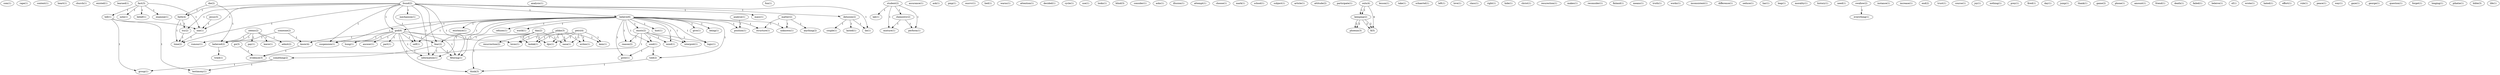 digraph G {
  com [ label="com(1)" ];
  rape [ label="rape(1)" ];
  context [ label="context(1)" ];
  heart [ label="heart(1)" ];
  church [ label="church(1)" ];
  existed [ label="existed(1)" ];
  learned [ label="learned(1)" ];
  someone [ label="someone(2)" ];
  know [ label="know(4)" ];
  believed [ label="believed(2)" ];
  analysis [ label="analysis(1)" ];
  fun [ label="fun(1)" ];
  student [ label="student(2)" ];
  lab [ label="lab(1)" ];
  chemistry [ label="chemistry(2)" ];
  mixture [ label="mixture(1)" ];
  perform [ label="perform(1)" ];
  assurance [ label="assurance(1)" ];
  ask [ label="ask(1)" ];
  pmp [ label="pmp(1)" ];
  ousrvr [ label="ousrvr(1)" ];
  lied [ label="lied(1)" ];
  warns [ label="warns(1)" ];
  attention [ label="attention(1)" ];
  decided [ label="decided(1)" ];
  cycle [ label="cycle(1)" ];
  use [ label="use(1)" ];
  looks [ label="looks(1)" ];
  die [ label="die(2)" ];
  faith [ label="faith(4)" ];
  analyse [ label="analyse(1)" ];
  position [ label="position(1)" ];
  blind [ label="blind(3)" ];
  found [ label="found(2)" ];
  mechanism [ label="mechanism(1)" ];
  believe [ label="believe(6)" ];
  god [ label="god(6)" ];
  self [ label="self(1)" ];
  delusion [ label="delusion(2)" ];
  fear [ label="fear(2)" ];
  lie [ label="lie(1)" ];
  filtering [ label="filtering(1)" ];
  mass [ label="mass(1)" ];
  information [ label="information(1)" ];
  one [ label="one(1)" ];
  try [ label="try(2)" ];
  time [ label="time(2)" ];
  suspension [ label="suspension(1)" ];
  consider [ label="consider(1)" ];
  asks [ label="asks(1)" ];
  illusion [ label="illusion(1)" ];
  hint [ label="hint(1)" ];
  exists [ label="exists(2)" ];
  interpret [ label="interpret(1)" ];
  logic [ label="logic(1)" ];
  used [ label="used(1)" ];
  structure [ label="structure(1)" ];
  give [ label="give(1)" ];
  unknown [ label="unknown(1)" ];
  being [ label="being(1)" ];
  existence [ label="existence(1)" ];
  reason [ label="reason(2)" ];
  grew [ label="grew(1)" ];
  refuses [ label="refuses(1)" ];
  world [ label="world(1)" ];
  mind [ label="mind(1)" ];
  told [ label="told(2)" ];
  attempt [ label="attempt(1)" ];
  choose [ label="choose(1)" ];
  hung [ label="hung(1)" ];
  answer [ label="answer(1)" ];
  part [ label="part(1)" ];
  loves [ label="loves(1)" ];
  think [ label="think(3)" ];
  mark [ label="mark(1)" ];
  school [ label="school(1)" ];
  subject [ label="subject(1)" ];
  article [ label="article(1)" ];
  lasted [ label="lasted(1)" ];
  couple [ label="couple(1)" ];
  matter [ label="matter(2)" ];
  anything [ label="anything(2)" ];
  attitude [ label="attitude(2)" ];
  evidence [ label="evidence(3)" ];
  participate [ label="participate(1)" ];
  oulu [ label="oulu(2)" ];
  kempmp [ label="kempmp(1)" ];
  kempmp [ label="kempmp(2)" ];
  fi [ label="fi(5)" ];
  lesson [ label="lesson(1)" ];
  take [ label="take(1)" ];
  schaertel [ label="schaertel(1)" ];
  something [ label="something(2)" ];
  left [ label="left(1)" ];
  testimony [ label="testimony(1)" ];
  group [ label="group(1)" ];
  love [ label="love(1)" ];
  fact [ label="fact(3)" ];
  examine [ label="examine(1)" ];
  note [ label="note(1)" ];
  belief [ label="belief(1)" ];
  tell [ label="tell(1)" ];
  phoenix [ label="phoenix(3)" ];
  class [ label="class(1)" ];
  right [ label="right(1)" ];
  hide [ label="hide(1)" ];
  christ [ label="christ(1)" ];
  resurection [ label="resurection(1)" ];
  go [ label="go(3)" ];
  makes [ label="makes(1)" ];
  reconsider [ label="reconsider(1)" ];
  seems [ label="seems(2)" ];
  rumour [ label="rumour(1)" ];
  pay [ label="pay(1)" ];
  leave [ label="leave(1)" ];
  admit [ label="admit(2)" ];
  petri [ label="petri(4)" ];
  kodak [ label="kodak(1)" ];
  kem [ label="kem(1)" ];
  nasa [ label="nasa(1)" ];
  writes [ label="writes(1)" ];
  dps [ label="dps(1)" ];
  pihko [ label="pihko(3)" ];
  finland [ label="finland(1)" ];
  means [ label="means(1)" ];
  truth [ label="truth(1)" ];
  works [ label="works(1)" ];
  inconsistent [ label="inconsistent(1)" ];
  difference [ label="difference(1)" ];
  seduce [ label="seduce(1)" ];
  liar [ label="liar(1)" ];
  leap [ label="leap(1)" ];
  morality [ label="morality(1)" ];
  dan [ label="dan(2)" ];
  resurrection [ label="resurrection(2)" ];
  history [ label="history(1)" ];
  need [ label="need(1)" ];
  swallow [ label="swallow(2)" ];
  everything [ label="everything(1)" ];
  instance [ label="instance(1)" ];
  tried [ label="tried(1)" ];
  increase [ label="increase(1)" ];
  end [ label="end(2)" ];
  trust [ label="trust(1)" ];
  course [ label="course(1)" ];
  joy [ label="joy(1)" ];
  nothing [ label="nothing(1)" ];
  prey [ label="prey(1)" ];
  fired [ label="fired(1)" ];
  day [ label="day(1)" ];
  jump [ label="jump(1)" ];
  thank [ label="thank(1)" ];
  game [ label="game(2)" ];
  phone [ label="phone(1)" ];
  amount [ label="amount(1)" ];
  friend [ label="friend(1)" ];
  death [ label="death(1)" ];
  jesus [ label="jesus(3)" ];
  failed [ label="failed(1)" ];
  beleive [ label="beleive(1)" ];
  sf [ label="sf(1)" ];
  wrote [ label="wrote(1)" ];
  hated [ label="hated(1)" ];
  effort [ label="effort(1)" ];
  rule [ label="rule(1)" ];
  peace [ label="peace(1)" ];
  way [ label="way(1)" ];
  oulu [ label="oulu(4)" ];
  gaze [ label="gaze(1)" ];
  george [ label="george(1)" ];
  question [ label="question(1)" ];
  trust [ label="trust(1)" ];
  forget [ label="forget(1)" ];
  longing [ label="longing(1)" ];
  pihatie [ label="pihatie(1)" ];
  bible [ label="bible(3)" ];
  life [ label="life(1)" ];
  someone -> know [ label="1" ];
  someone -> believed [ label="1" ];
  student -> lab [ label="1" ];
  student -> chemistry [ label="1" ];
  student -> mixture [ label="1" ];
  student -> perform [ label="1" ];
  die -> believed [ label="1" ];
  die -> faith [ label="1" ];
  analyse -> position [ label="1" ];
  found -> mechanism [ label="1" ];
  found -> believe [ label="1" ];
  found -> god [ label="1" ];
  found -> self [ label="1" ];
  found -> delusion [ label="1" ];
  found -> fear [ label="1" ];
  found -> lie [ label="1" ];
  found -> filtering [ label="1" ];
  found -> mass [ label="1" ];
  found -> information [ label="1" ];
  found -> one [ label="1" ];
  found -> faith [ label="1" ];
  found -> try [ label="1" ];
  found -> time [ label="1" ];
  found -> suspension [ label="1" ];
  believe -> god [ label="1" ];
  believe -> self [ label="1" ];
  believe -> hint [ label="1" ];
  believe -> exists [ label="1" ];
  believe -> fear [ label="1" ];
  believe -> interpret [ label="1" ];
  believe -> logic [ label="1" ];
  believe -> used [ label="1" ];
  believe -> structure [ label="1" ];
  believe -> give [ label="1" ];
  believe -> filtering [ label="1" ];
  believe -> unknown [ label="1" ];
  believe -> being [ label="1" ];
  believe -> position [ label="1" ];
  believe -> existence [ label="1" ];
  believe -> reason [ label="1" ];
  believe -> grew [ label="1" ];
  believe -> refuses [ label="1" ];
  believe -> information [ label="1" ];
  believe -> world [ label="1" ];
  believe -> mind [ label="1" ];
  believe -> told [ label="1" ];
  believe -> suspension [ label="1" ];
  god -> self [ label="1" ];
  god -> fear [ label="1" ];
  god -> hung [ label="1" ];
  god -> know [ label="1" ];
  god -> filtering [ label="1" ];
  god -> answer [ label="1" ];
  god -> part [ label="1" ];
  god -> loves [ label="1" ];
  god -> information [ label="1" ];
  god -> think [ label="1" ];
  god -> suspension [ label="1" ];
  delusion -> lie [ label="1" ];
  delusion -> lasted [ label="1" ];
  delusion -> couple [ label="1" ];
  matter -> structure [ label="1" ];
  matter -> unknown [ label="1" ];
  matter -> anything [ label="1" ];
  exists -> interpret [ label="1" ];
  exists -> logic [ label="1" ];
  exists -> used [ label="1" ];
  exists -> evidence [ label="1" ];
  exists -> reason [ label="1" ];
  exists -> mind [ label="1" ];
  oulu -> kempmp [ label="1" ];
  oulu -> kempmp [ label="1" ];
  oulu -> fi [ label="4" ];
  fear -> something [ label="1" ];
  fear -> filtering [ label="1" ];
  fear -> information [ label="1" ];
  something -> testimony [ label="1" ];
  something -> group [ label="1" ];
  fact -> examine [ label="1" ];
  fact -> note [ label="1" ];
  fact -> belief [ label="1" ];
  fact -> tell [ label="1" ];
  fact -> one [ label="1" ];
  kempmp -> phoenix [ label="2" ];
  kempmp -> fi [ label="2" ];
  know -> evidence [ label="1" ];
  kempmp -> phoenix [ label="2" ];
  kempmp -> fi [ label="2" ];
  go -> evidence [ label="1" ];
  seems -> rumour [ label="1" ];
  seems -> pay [ label="1" ];
  seems -> believed [ label="1" ];
  seems -> leave [ label="1" ];
  seems -> admit [ label="1" ];
  chemistry -> mixture [ label="1" ];
  chemistry -> perform [ label="1" ];
  petri -> loves [ label="1" ];
  petri -> kodak [ label="1" ];
  petri -> kem [ label="1" ];
  petri -> nasa [ label="1" ];
  petri -> writes [ label="1" ];
  petri -> dps [ label="1" ];
  used -> grew [ label="1" ];
  used -> told [ label="1" ];
  pihko -> loves [ label="1" ];
  pihko -> kodak [ label="1" ];
  pihko -> kem [ label="1" ];
  pihko -> nasa [ label="1" ];
  pihko -> writes [ label="1" ];
  pihko -> dps [ label="1" ];
  dan -> believed [ label="1" ];
  dan -> kodak [ label="1" ];
  dan -> resurrection [ label="1" ];
  dan -> nasa [ label="1" ];
  dan -> dps [ label="1" ];
  dan -> think [ label="1" ];
  swallow -> everything [ label="1" ];
  tell -> testimony [ label="1" ];
  tell -> one [ label="1" ];
  tell -> group [ label="1" ];
  believed -> tried [ label="1" ];
  jesus -> one [ label="1" ];
  one -> time [ label="1" ];
  faith -> try [ label="1" ];
  faith -> time [ label="1" ];
  try -> time [ label="1" ];
  told -> think [ label="1" ];
}
